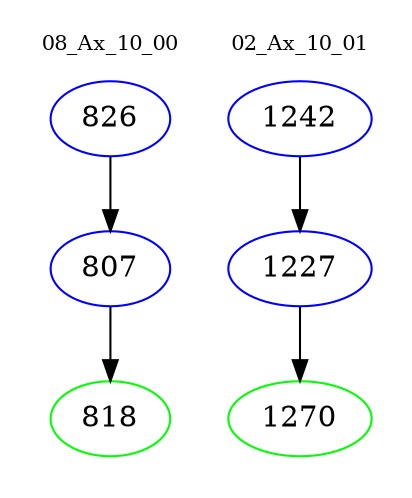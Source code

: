 digraph{
subgraph cluster_0 {
color = white
label = "08_Ax_10_00";
fontsize=10;
T0_826 [label="826", color="blue"]
T0_826 -> T0_807 [color="black"]
T0_807 [label="807", color="blue"]
T0_807 -> T0_818 [color="black"]
T0_818 [label="818", color="green"]
}
subgraph cluster_1 {
color = white
label = "02_Ax_10_01";
fontsize=10;
T1_1242 [label="1242", color="blue"]
T1_1242 -> T1_1227 [color="black"]
T1_1227 [label="1227", color="blue"]
T1_1227 -> T1_1270 [color="black"]
T1_1270 [label="1270", color="green"]
}
}
